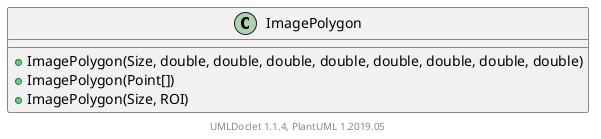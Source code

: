@startuml

    class ImagePolygon [[ImagePolygon.html]] {
        +ImagePolygon(Size, double, double, double, double, double, double, double, double)
        +ImagePolygon(Point[])
        +ImagePolygon(Size, ROI)
    }


    center footer UMLDoclet 1.1.4, PlantUML 1.2019.05
@enduml
